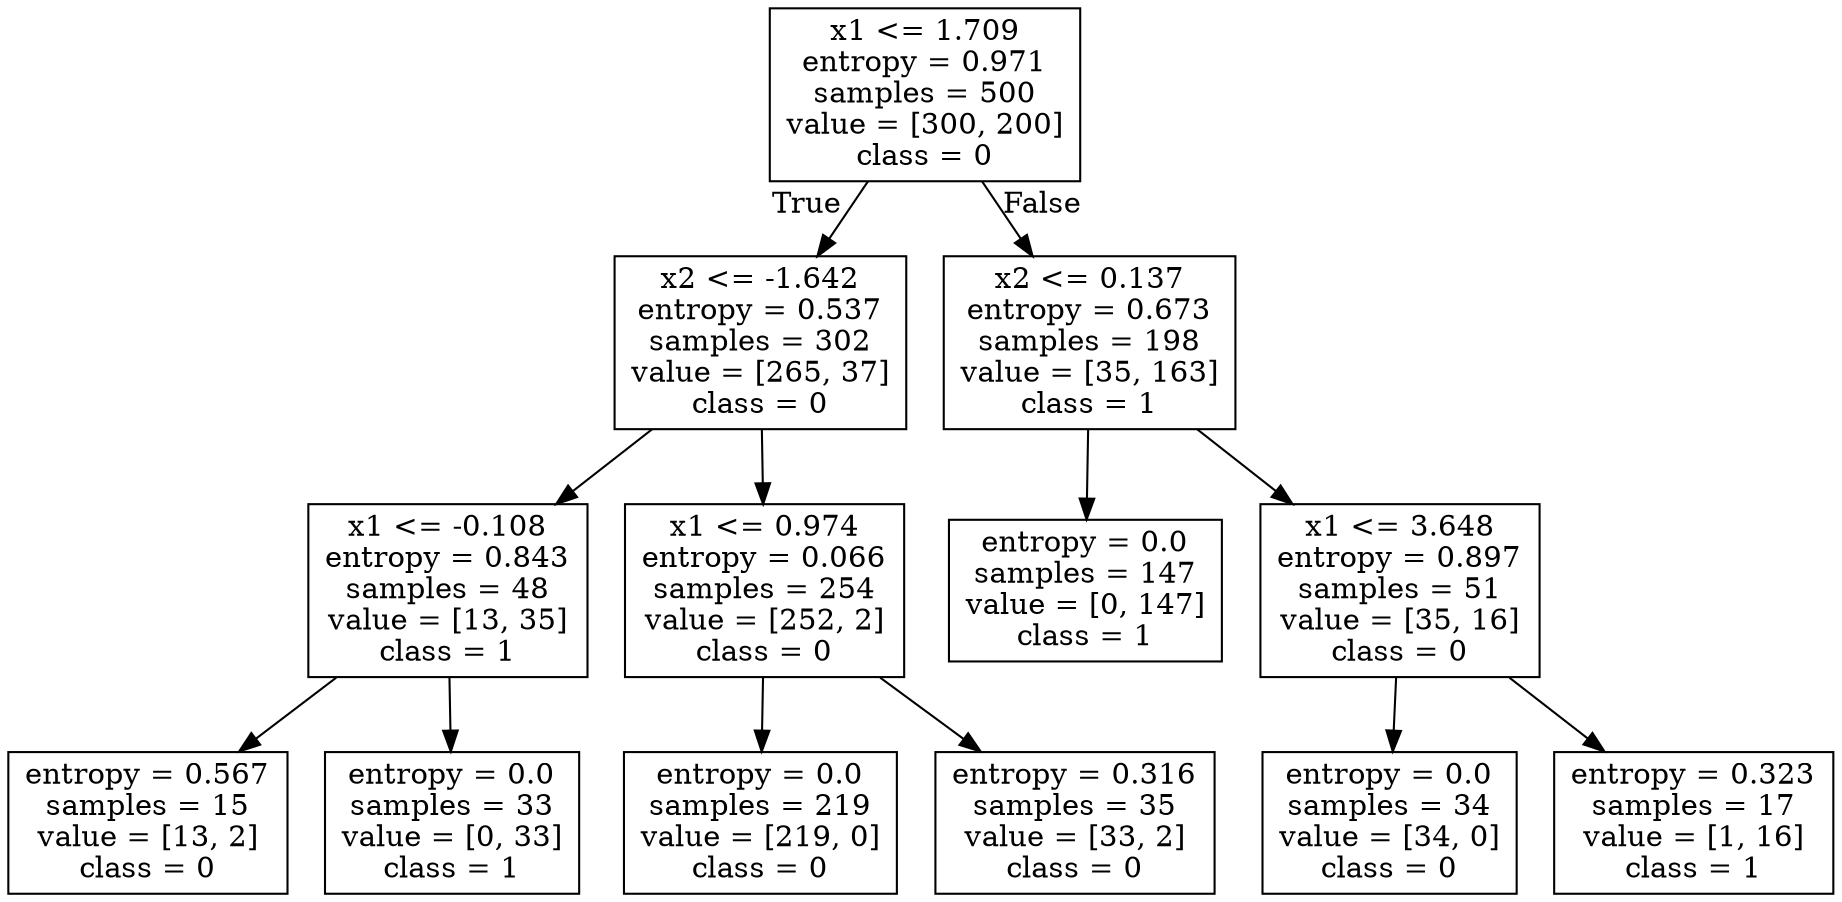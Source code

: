 digraph Tree {
node [shape=box] ;
0 [label="x1 <= 1.709\nentropy = 0.971\nsamples = 500\nvalue = [300, 200]\nclass = 0"] ;
1 [label="x2 <= -1.642\nentropy = 0.537\nsamples = 302\nvalue = [265, 37]\nclass = 0"] ;
0 -> 1 [labeldistance=2.5, labelangle=45, headlabel="True"] ;
2 [label="x1 <= -0.108\nentropy = 0.843\nsamples = 48\nvalue = [13, 35]\nclass = 1"] ;
1 -> 2 ;
3 [label="entropy = 0.567\nsamples = 15\nvalue = [13, 2]\nclass = 0"] ;
2 -> 3 ;
4 [label="entropy = 0.0\nsamples = 33\nvalue = [0, 33]\nclass = 1"] ;
2 -> 4 ;
5 [label="x1 <= 0.974\nentropy = 0.066\nsamples = 254\nvalue = [252, 2]\nclass = 0"] ;
1 -> 5 ;
6 [label="entropy = 0.0\nsamples = 219\nvalue = [219, 0]\nclass = 0"] ;
5 -> 6 ;
7 [label="entropy = 0.316\nsamples = 35\nvalue = [33, 2]\nclass = 0"] ;
5 -> 7 ;
8 [label="x2 <= 0.137\nentropy = 0.673\nsamples = 198\nvalue = [35, 163]\nclass = 1"] ;
0 -> 8 [labeldistance=2.5, labelangle=-45, headlabel="False"] ;
9 [label="entropy = 0.0\nsamples = 147\nvalue = [0, 147]\nclass = 1"] ;
8 -> 9 ;
10 [label="x1 <= 3.648\nentropy = 0.897\nsamples = 51\nvalue = [35, 16]\nclass = 0"] ;
8 -> 10 ;
11 [label="entropy = 0.0\nsamples = 34\nvalue = [34, 0]\nclass = 0"] ;
10 -> 11 ;
12 [label="entropy = 0.323\nsamples = 17\nvalue = [1, 16]\nclass = 1"] ;
10 -> 12 ;
}
